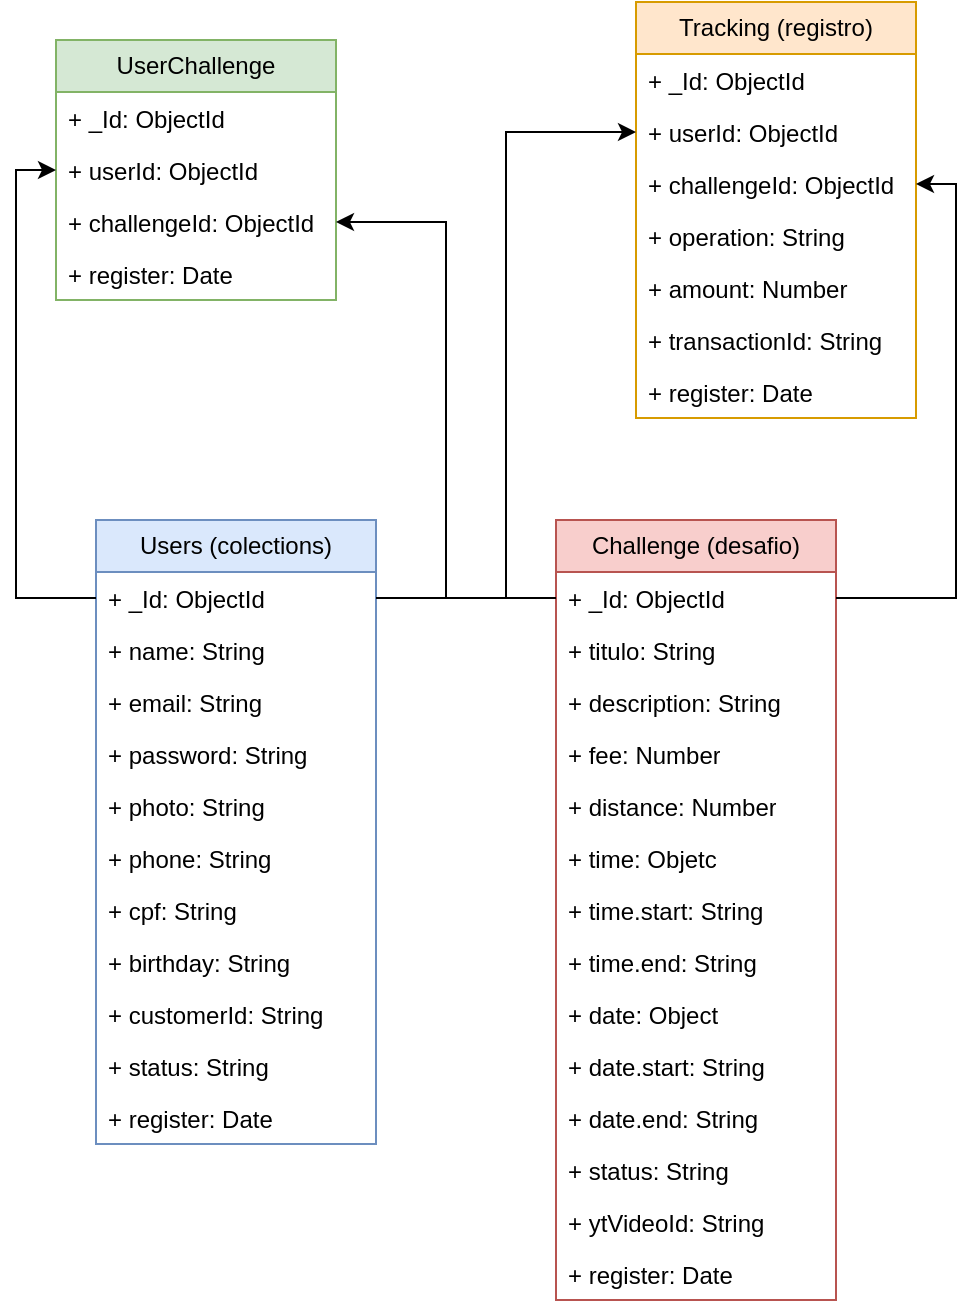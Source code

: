 <mxfile version="24.6.4" type="device">
  <diagram name="Página-1" id="nqLF39WMP3C4miwr1V2G">
    <mxGraphModel dx="733" dy="1531" grid="1" gridSize="10" guides="1" tooltips="1" connect="1" arrows="1" fold="1" page="1" pageScale="1" pageWidth="827" pageHeight="1169" math="0" shadow="0">
      <root>
        <mxCell id="0" />
        <mxCell id="1" parent="0" />
        <mxCell id="x2BcqsoTQVS6io1yVd7C-1" value="Users (colections)" style="swimlane;fontStyle=0;childLayout=stackLayout;horizontal=1;startSize=26;fillColor=#dae8fc;horizontalStack=0;resizeParent=1;resizeParentMax=0;resizeLast=0;collapsible=1;marginBottom=0;whiteSpace=wrap;html=1;strokeColor=#6c8ebf;" vertex="1" parent="1">
          <mxGeometry x="90" y="130" width="140" height="312" as="geometry" />
        </mxCell>
        <mxCell id="x2BcqsoTQVS6io1yVd7C-2" value="+ _Id: ObjectId" style="text;strokeColor=none;fillColor=none;align=left;verticalAlign=top;spacingLeft=4;spacingRight=4;overflow=hidden;rotatable=0;points=[[0,0.5],[1,0.5]];portConstraint=eastwest;whiteSpace=wrap;html=1;" vertex="1" parent="x2BcqsoTQVS6io1yVd7C-1">
          <mxGeometry y="26" width="140" height="26" as="geometry" />
        </mxCell>
        <mxCell id="x2BcqsoTQVS6io1yVd7C-3" value="+ name: String" style="text;strokeColor=none;fillColor=none;align=left;verticalAlign=top;spacingLeft=4;spacingRight=4;overflow=hidden;rotatable=0;points=[[0,0.5],[1,0.5]];portConstraint=eastwest;whiteSpace=wrap;html=1;" vertex="1" parent="x2BcqsoTQVS6io1yVd7C-1">
          <mxGeometry y="52" width="140" height="26" as="geometry" />
        </mxCell>
        <mxCell id="x2BcqsoTQVS6io1yVd7C-4" value="+ email: String" style="text;strokeColor=none;fillColor=none;align=left;verticalAlign=top;spacingLeft=4;spacingRight=4;overflow=hidden;rotatable=0;points=[[0,0.5],[1,0.5]];portConstraint=eastwest;whiteSpace=wrap;html=1;" vertex="1" parent="x2BcqsoTQVS6io1yVd7C-1">
          <mxGeometry y="78" width="140" height="26" as="geometry" />
        </mxCell>
        <mxCell id="x2BcqsoTQVS6io1yVd7C-5" value="+ password: String" style="text;strokeColor=none;fillColor=none;align=left;verticalAlign=top;spacingLeft=4;spacingRight=4;overflow=hidden;rotatable=0;points=[[0,0.5],[1,0.5]];portConstraint=eastwest;whiteSpace=wrap;html=1;" vertex="1" parent="x2BcqsoTQVS6io1yVd7C-1">
          <mxGeometry y="104" width="140" height="26" as="geometry" />
        </mxCell>
        <mxCell id="x2BcqsoTQVS6io1yVd7C-6" value="+ photo: String" style="text;strokeColor=none;fillColor=none;align=left;verticalAlign=top;spacingLeft=4;spacingRight=4;overflow=hidden;rotatable=0;points=[[0,0.5],[1,0.5]];portConstraint=eastwest;whiteSpace=wrap;html=1;" vertex="1" parent="x2BcqsoTQVS6io1yVd7C-1">
          <mxGeometry y="130" width="140" height="26" as="geometry" />
        </mxCell>
        <mxCell id="x2BcqsoTQVS6io1yVd7C-7" value="+ phone: String" style="text;strokeColor=none;fillColor=none;align=left;verticalAlign=top;spacingLeft=4;spacingRight=4;overflow=hidden;rotatable=0;points=[[0,0.5],[1,0.5]];portConstraint=eastwest;whiteSpace=wrap;html=1;" vertex="1" parent="x2BcqsoTQVS6io1yVd7C-1">
          <mxGeometry y="156" width="140" height="26" as="geometry" />
        </mxCell>
        <mxCell id="x2BcqsoTQVS6io1yVd7C-12" value="+ cpf: String" style="text;strokeColor=none;fillColor=none;align=left;verticalAlign=top;spacingLeft=4;spacingRight=4;overflow=hidden;rotatable=0;points=[[0,0.5],[1,0.5]];portConstraint=eastwest;whiteSpace=wrap;html=1;" vertex="1" parent="x2BcqsoTQVS6io1yVd7C-1">
          <mxGeometry y="182" width="140" height="26" as="geometry" />
        </mxCell>
        <mxCell id="x2BcqsoTQVS6io1yVd7C-8" value="+ birthday: String" style="text;strokeColor=none;fillColor=none;align=left;verticalAlign=top;spacingLeft=4;spacingRight=4;overflow=hidden;rotatable=0;points=[[0,0.5],[1,0.5]];portConstraint=eastwest;whiteSpace=wrap;html=1;" vertex="1" parent="x2BcqsoTQVS6io1yVd7C-1">
          <mxGeometry y="208" width="140" height="26" as="geometry" />
        </mxCell>
        <mxCell id="x2BcqsoTQVS6io1yVd7C-9" value="+ customerId: String" style="text;strokeColor=none;fillColor=none;align=left;verticalAlign=top;spacingLeft=4;spacingRight=4;overflow=hidden;rotatable=0;points=[[0,0.5],[1,0.5]];portConstraint=eastwest;whiteSpace=wrap;html=1;" vertex="1" parent="x2BcqsoTQVS6io1yVd7C-1">
          <mxGeometry y="234" width="140" height="26" as="geometry" />
        </mxCell>
        <mxCell id="x2BcqsoTQVS6io1yVd7C-10" value="+ status: String" style="text;strokeColor=none;fillColor=none;align=left;verticalAlign=top;spacingLeft=4;spacingRight=4;overflow=hidden;rotatable=0;points=[[0,0.5],[1,0.5]];portConstraint=eastwest;whiteSpace=wrap;html=1;" vertex="1" parent="x2BcqsoTQVS6io1yVd7C-1">
          <mxGeometry y="260" width="140" height="26" as="geometry" />
        </mxCell>
        <mxCell id="x2BcqsoTQVS6io1yVd7C-11" value="+ register: Date" style="text;strokeColor=none;fillColor=none;align=left;verticalAlign=top;spacingLeft=4;spacingRight=4;overflow=hidden;rotatable=0;points=[[0,0.5],[1,0.5]];portConstraint=eastwest;whiteSpace=wrap;html=1;" vertex="1" parent="x2BcqsoTQVS6io1yVd7C-1">
          <mxGeometry y="286" width="140" height="26" as="geometry" />
        </mxCell>
        <mxCell id="x2BcqsoTQVS6io1yVd7C-13" value="Challenge (desafio)" style="swimlane;fontStyle=0;childLayout=stackLayout;horizontal=1;startSize=26;fillColor=#f8cecc;horizontalStack=0;resizeParent=1;resizeParentMax=0;resizeLast=0;collapsible=1;marginBottom=0;whiteSpace=wrap;html=1;strokeColor=#b85450;" vertex="1" parent="1">
          <mxGeometry x="320" y="130" width="140" height="390" as="geometry" />
        </mxCell>
        <mxCell id="x2BcqsoTQVS6io1yVd7C-14" value="+ _Id: ObjectId" style="text;strokeColor=none;fillColor=none;align=left;verticalAlign=top;spacingLeft=4;spacingRight=4;overflow=hidden;rotatable=0;points=[[0,0.5],[1,0.5]];portConstraint=eastwest;whiteSpace=wrap;html=1;" vertex="1" parent="x2BcqsoTQVS6io1yVd7C-13">
          <mxGeometry y="26" width="140" height="26" as="geometry" />
        </mxCell>
        <mxCell id="x2BcqsoTQVS6io1yVd7C-15" value="+ titulo: String" style="text;strokeColor=none;fillColor=none;align=left;verticalAlign=top;spacingLeft=4;spacingRight=4;overflow=hidden;rotatable=0;points=[[0,0.5],[1,0.5]];portConstraint=eastwest;whiteSpace=wrap;html=1;" vertex="1" parent="x2BcqsoTQVS6io1yVd7C-13">
          <mxGeometry y="52" width="140" height="26" as="geometry" />
        </mxCell>
        <mxCell id="x2BcqsoTQVS6io1yVd7C-16" value="+ description: String" style="text;strokeColor=none;fillColor=none;align=left;verticalAlign=top;spacingLeft=4;spacingRight=4;overflow=hidden;rotatable=0;points=[[0,0.5],[1,0.5]];portConstraint=eastwest;whiteSpace=wrap;html=1;" vertex="1" parent="x2BcqsoTQVS6io1yVd7C-13">
          <mxGeometry y="78" width="140" height="26" as="geometry" />
        </mxCell>
        <mxCell id="x2BcqsoTQVS6io1yVd7C-17" value="+ fee: Number" style="text;strokeColor=none;fillColor=none;align=left;verticalAlign=top;spacingLeft=4;spacingRight=4;overflow=hidden;rotatable=0;points=[[0,0.5],[1,0.5]];portConstraint=eastwest;whiteSpace=wrap;html=1;" vertex="1" parent="x2BcqsoTQVS6io1yVd7C-13">
          <mxGeometry y="104" width="140" height="26" as="geometry" />
        </mxCell>
        <mxCell id="x2BcqsoTQVS6io1yVd7C-18" value="+ distance: Number" style="text;strokeColor=none;fillColor=none;align=left;verticalAlign=top;spacingLeft=4;spacingRight=4;overflow=hidden;rotatable=0;points=[[0,0.5],[1,0.5]];portConstraint=eastwest;whiteSpace=wrap;html=1;" vertex="1" parent="x2BcqsoTQVS6io1yVd7C-13">
          <mxGeometry y="130" width="140" height="26" as="geometry" />
        </mxCell>
        <mxCell id="x2BcqsoTQVS6io1yVd7C-19" value="+ time: Objetc" style="text;strokeColor=none;fillColor=none;align=left;verticalAlign=top;spacingLeft=4;spacingRight=4;overflow=hidden;rotatable=0;points=[[0,0.5],[1,0.5]];portConstraint=eastwest;whiteSpace=wrap;html=1;" vertex="1" parent="x2BcqsoTQVS6io1yVd7C-13">
          <mxGeometry y="156" width="140" height="26" as="geometry" />
        </mxCell>
        <mxCell id="x2BcqsoTQVS6io1yVd7C-20" value="+ time.start: String" style="text;strokeColor=none;fillColor=none;align=left;verticalAlign=top;spacingLeft=4;spacingRight=4;overflow=hidden;rotatable=0;points=[[0,0.5],[1,0.5]];portConstraint=eastwest;whiteSpace=wrap;html=1;" vertex="1" parent="x2BcqsoTQVS6io1yVd7C-13">
          <mxGeometry y="182" width="140" height="26" as="geometry" />
        </mxCell>
        <mxCell id="x2BcqsoTQVS6io1yVd7C-21" value="+ time.end: String" style="text;strokeColor=none;fillColor=none;align=left;verticalAlign=top;spacingLeft=4;spacingRight=4;overflow=hidden;rotatable=0;points=[[0,0.5],[1,0.5]];portConstraint=eastwest;whiteSpace=wrap;html=1;" vertex="1" parent="x2BcqsoTQVS6io1yVd7C-13">
          <mxGeometry y="208" width="140" height="26" as="geometry" />
        </mxCell>
        <mxCell id="x2BcqsoTQVS6io1yVd7C-22" value="+ date: Object" style="text;strokeColor=none;fillColor=none;align=left;verticalAlign=top;spacingLeft=4;spacingRight=4;overflow=hidden;rotatable=0;points=[[0,0.5],[1,0.5]];portConstraint=eastwest;whiteSpace=wrap;html=1;" vertex="1" parent="x2BcqsoTQVS6io1yVd7C-13">
          <mxGeometry y="234" width="140" height="26" as="geometry" />
        </mxCell>
        <mxCell id="x2BcqsoTQVS6io1yVd7C-23" value="+ date.start: String" style="text;strokeColor=none;fillColor=none;align=left;verticalAlign=top;spacingLeft=4;spacingRight=4;overflow=hidden;rotatable=0;points=[[0,0.5],[1,0.5]];portConstraint=eastwest;whiteSpace=wrap;html=1;" vertex="1" parent="x2BcqsoTQVS6io1yVd7C-13">
          <mxGeometry y="260" width="140" height="26" as="geometry" />
        </mxCell>
        <mxCell id="x2BcqsoTQVS6io1yVd7C-24" value="+ date.end: String" style="text;strokeColor=none;fillColor=none;align=left;verticalAlign=top;spacingLeft=4;spacingRight=4;overflow=hidden;rotatable=0;points=[[0,0.5],[1,0.5]];portConstraint=eastwest;whiteSpace=wrap;html=1;" vertex="1" parent="x2BcqsoTQVS6io1yVd7C-13">
          <mxGeometry y="286" width="140" height="26" as="geometry" />
        </mxCell>
        <mxCell id="x2BcqsoTQVS6io1yVd7C-25" value="+ status: String" style="text;strokeColor=none;fillColor=none;align=left;verticalAlign=top;spacingLeft=4;spacingRight=4;overflow=hidden;rotatable=0;points=[[0,0.5],[1,0.5]];portConstraint=eastwest;whiteSpace=wrap;html=1;" vertex="1" parent="x2BcqsoTQVS6io1yVd7C-13">
          <mxGeometry y="312" width="140" height="26" as="geometry" />
        </mxCell>
        <mxCell id="x2BcqsoTQVS6io1yVd7C-26" value="+ ytVideoId: String" style="text;strokeColor=none;fillColor=none;align=left;verticalAlign=top;spacingLeft=4;spacingRight=4;overflow=hidden;rotatable=0;points=[[0,0.5],[1,0.5]];portConstraint=eastwest;whiteSpace=wrap;html=1;" vertex="1" parent="x2BcqsoTQVS6io1yVd7C-13">
          <mxGeometry y="338" width="140" height="26" as="geometry" />
        </mxCell>
        <mxCell id="x2BcqsoTQVS6io1yVd7C-27" value="+ register: Date" style="text;strokeColor=none;fillColor=none;align=left;verticalAlign=top;spacingLeft=4;spacingRight=4;overflow=hidden;rotatable=0;points=[[0,0.5],[1,0.5]];portConstraint=eastwest;whiteSpace=wrap;html=1;" vertex="1" parent="x2BcqsoTQVS6io1yVd7C-13">
          <mxGeometry y="364" width="140" height="26" as="geometry" />
        </mxCell>
        <mxCell id="x2BcqsoTQVS6io1yVd7C-28" value="UserChallenge" style="swimlane;fontStyle=0;childLayout=stackLayout;horizontal=1;startSize=26;fillColor=#d5e8d4;horizontalStack=0;resizeParent=1;resizeParentMax=0;resizeLast=0;collapsible=1;marginBottom=0;whiteSpace=wrap;html=1;strokeColor=#82b366;" vertex="1" parent="1">
          <mxGeometry x="70" y="-110" width="140" height="130" as="geometry" />
        </mxCell>
        <mxCell id="x2BcqsoTQVS6io1yVd7C-29" value="+ _Id: ObjectId" style="text;strokeColor=none;fillColor=none;align=left;verticalAlign=top;spacingLeft=4;spacingRight=4;overflow=hidden;rotatable=0;points=[[0,0.5],[1,0.5]];portConstraint=eastwest;whiteSpace=wrap;html=1;" vertex="1" parent="x2BcqsoTQVS6io1yVd7C-28">
          <mxGeometry y="26" width="140" height="26" as="geometry" />
        </mxCell>
        <mxCell id="x2BcqsoTQVS6io1yVd7C-30" value="+ userId: ObjectId" style="text;strokeColor=none;fillColor=none;align=left;verticalAlign=top;spacingLeft=4;spacingRight=4;overflow=hidden;rotatable=0;points=[[0,0.5],[1,0.5]];portConstraint=eastwest;whiteSpace=wrap;html=1;" vertex="1" parent="x2BcqsoTQVS6io1yVd7C-28">
          <mxGeometry y="52" width="140" height="26" as="geometry" />
        </mxCell>
        <mxCell id="x2BcqsoTQVS6io1yVd7C-31" value="+ challengeId: ObjectId" style="text;strokeColor=none;fillColor=none;align=left;verticalAlign=top;spacingLeft=4;spacingRight=4;overflow=hidden;rotatable=0;points=[[0,0.5],[1,0.5]];portConstraint=eastwest;whiteSpace=wrap;html=1;" vertex="1" parent="x2BcqsoTQVS6io1yVd7C-28">
          <mxGeometry y="78" width="140" height="26" as="geometry" />
        </mxCell>
        <mxCell id="x2BcqsoTQVS6io1yVd7C-32" value="+ register: Date" style="text;strokeColor=none;fillColor=none;align=left;verticalAlign=top;spacingLeft=4;spacingRight=4;overflow=hidden;rotatable=0;points=[[0,0.5],[1,0.5]];portConstraint=eastwest;whiteSpace=wrap;html=1;" vertex="1" parent="x2BcqsoTQVS6io1yVd7C-28">
          <mxGeometry y="104" width="140" height="26" as="geometry" />
        </mxCell>
        <mxCell id="x2BcqsoTQVS6io1yVd7C-33" value="Tracking (registro)" style="swimlane;fontStyle=0;childLayout=stackLayout;horizontal=1;startSize=26;fillColor=#ffe6cc;horizontalStack=0;resizeParent=1;resizeParentMax=0;resizeLast=0;collapsible=1;marginBottom=0;whiteSpace=wrap;html=1;strokeColor=#d79b00;" vertex="1" parent="1">
          <mxGeometry x="360" y="-129" width="140" height="208" as="geometry" />
        </mxCell>
        <mxCell id="x2BcqsoTQVS6io1yVd7C-34" value="+ _Id: ObjectId" style="text;strokeColor=none;fillColor=none;align=left;verticalAlign=top;spacingLeft=4;spacingRight=4;overflow=hidden;rotatable=0;points=[[0,0.5],[1,0.5]];portConstraint=eastwest;whiteSpace=wrap;html=1;" vertex="1" parent="x2BcqsoTQVS6io1yVd7C-33">
          <mxGeometry y="26" width="140" height="26" as="geometry" />
        </mxCell>
        <mxCell id="x2BcqsoTQVS6io1yVd7C-35" value="+ userId: ObjectId" style="text;strokeColor=none;fillColor=none;align=left;verticalAlign=top;spacingLeft=4;spacingRight=4;overflow=hidden;rotatable=0;points=[[0,0.5],[1,0.5]];portConstraint=eastwest;whiteSpace=wrap;html=1;" vertex="1" parent="x2BcqsoTQVS6io1yVd7C-33">
          <mxGeometry y="52" width="140" height="26" as="geometry" />
        </mxCell>
        <mxCell id="x2BcqsoTQVS6io1yVd7C-36" value="+ challengeId: ObjectId" style="text;strokeColor=none;fillColor=none;align=left;verticalAlign=top;spacingLeft=4;spacingRight=4;overflow=hidden;rotatable=0;points=[[0,0.5],[1,0.5]];portConstraint=eastwest;whiteSpace=wrap;html=1;" vertex="1" parent="x2BcqsoTQVS6io1yVd7C-33">
          <mxGeometry y="78" width="140" height="26" as="geometry" />
        </mxCell>
        <mxCell id="x2BcqsoTQVS6io1yVd7C-37" value="+ operation: String" style="text;strokeColor=none;fillColor=none;align=left;verticalAlign=top;spacingLeft=4;spacingRight=4;overflow=hidden;rotatable=0;points=[[0,0.5],[1,0.5]];portConstraint=eastwest;whiteSpace=wrap;html=1;" vertex="1" parent="x2BcqsoTQVS6io1yVd7C-33">
          <mxGeometry y="104" width="140" height="26" as="geometry" />
        </mxCell>
        <mxCell id="x2BcqsoTQVS6io1yVd7C-38" value="+ amount: Number" style="text;strokeColor=none;fillColor=none;align=left;verticalAlign=top;spacingLeft=4;spacingRight=4;overflow=hidden;rotatable=0;points=[[0,0.5],[1,0.5]];portConstraint=eastwest;whiteSpace=wrap;html=1;" vertex="1" parent="x2BcqsoTQVS6io1yVd7C-33">
          <mxGeometry y="130" width="140" height="26" as="geometry" />
        </mxCell>
        <mxCell id="x2BcqsoTQVS6io1yVd7C-39" value="+ transactionId: String" style="text;strokeColor=none;fillColor=none;align=left;verticalAlign=top;spacingLeft=4;spacingRight=4;overflow=hidden;rotatable=0;points=[[0,0.5],[1,0.5]];portConstraint=eastwest;whiteSpace=wrap;html=1;" vertex="1" parent="x2BcqsoTQVS6io1yVd7C-33">
          <mxGeometry y="156" width="140" height="26" as="geometry" />
        </mxCell>
        <mxCell id="x2BcqsoTQVS6io1yVd7C-40" value="+ register: Date" style="text;strokeColor=none;fillColor=none;align=left;verticalAlign=top;spacingLeft=4;spacingRight=4;overflow=hidden;rotatable=0;points=[[0,0.5],[1,0.5]];portConstraint=eastwest;whiteSpace=wrap;html=1;" vertex="1" parent="x2BcqsoTQVS6io1yVd7C-33">
          <mxGeometry y="182" width="140" height="26" as="geometry" />
        </mxCell>
        <mxCell id="x2BcqsoTQVS6io1yVd7C-42" style="edgeStyle=orthogonalEdgeStyle;rounded=0;orthogonalLoop=1;jettySize=auto;html=1;exitX=0;exitY=0.5;exitDx=0;exitDy=0;entryX=0;entryY=0.5;entryDx=0;entryDy=0;" edge="1" parent="1" source="x2BcqsoTQVS6io1yVd7C-2" target="x2BcqsoTQVS6io1yVd7C-30">
          <mxGeometry relative="1" as="geometry" />
        </mxCell>
        <mxCell id="x2BcqsoTQVS6io1yVd7C-43" style="edgeStyle=orthogonalEdgeStyle;rounded=0;orthogonalLoop=1;jettySize=auto;html=1;exitX=0;exitY=0.5;exitDx=0;exitDy=0;entryX=1;entryY=0.5;entryDx=0;entryDy=0;" edge="1" parent="1" source="x2BcqsoTQVS6io1yVd7C-14" target="x2BcqsoTQVS6io1yVd7C-31">
          <mxGeometry relative="1" as="geometry" />
        </mxCell>
        <mxCell id="x2BcqsoTQVS6io1yVd7C-44" style="edgeStyle=orthogonalEdgeStyle;rounded=0;orthogonalLoop=1;jettySize=auto;html=1;exitX=1;exitY=0.5;exitDx=0;exitDy=0;entryX=0;entryY=0.5;entryDx=0;entryDy=0;" edge="1" parent="1" source="x2BcqsoTQVS6io1yVd7C-2" target="x2BcqsoTQVS6io1yVd7C-35">
          <mxGeometry relative="1" as="geometry" />
        </mxCell>
        <mxCell id="x2BcqsoTQVS6io1yVd7C-45" style="edgeStyle=orthogonalEdgeStyle;rounded=0;orthogonalLoop=1;jettySize=auto;html=1;exitX=1;exitY=0.5;exitDx=0;exitDy=0;entryX=1;entryY=0.5;entryDx=0;entryDy=0;" edge="1" parent="1" source="x2BcqsoTQVS6io1yVd7C-14" target="x2BcqsoTQVS6io1yVd7C-36">
          <mxGeometry relative="1" as="geometry" />
        </mxCell>
      </root>
    </mxGraphModel>
  </diagram>
</mxfile>
